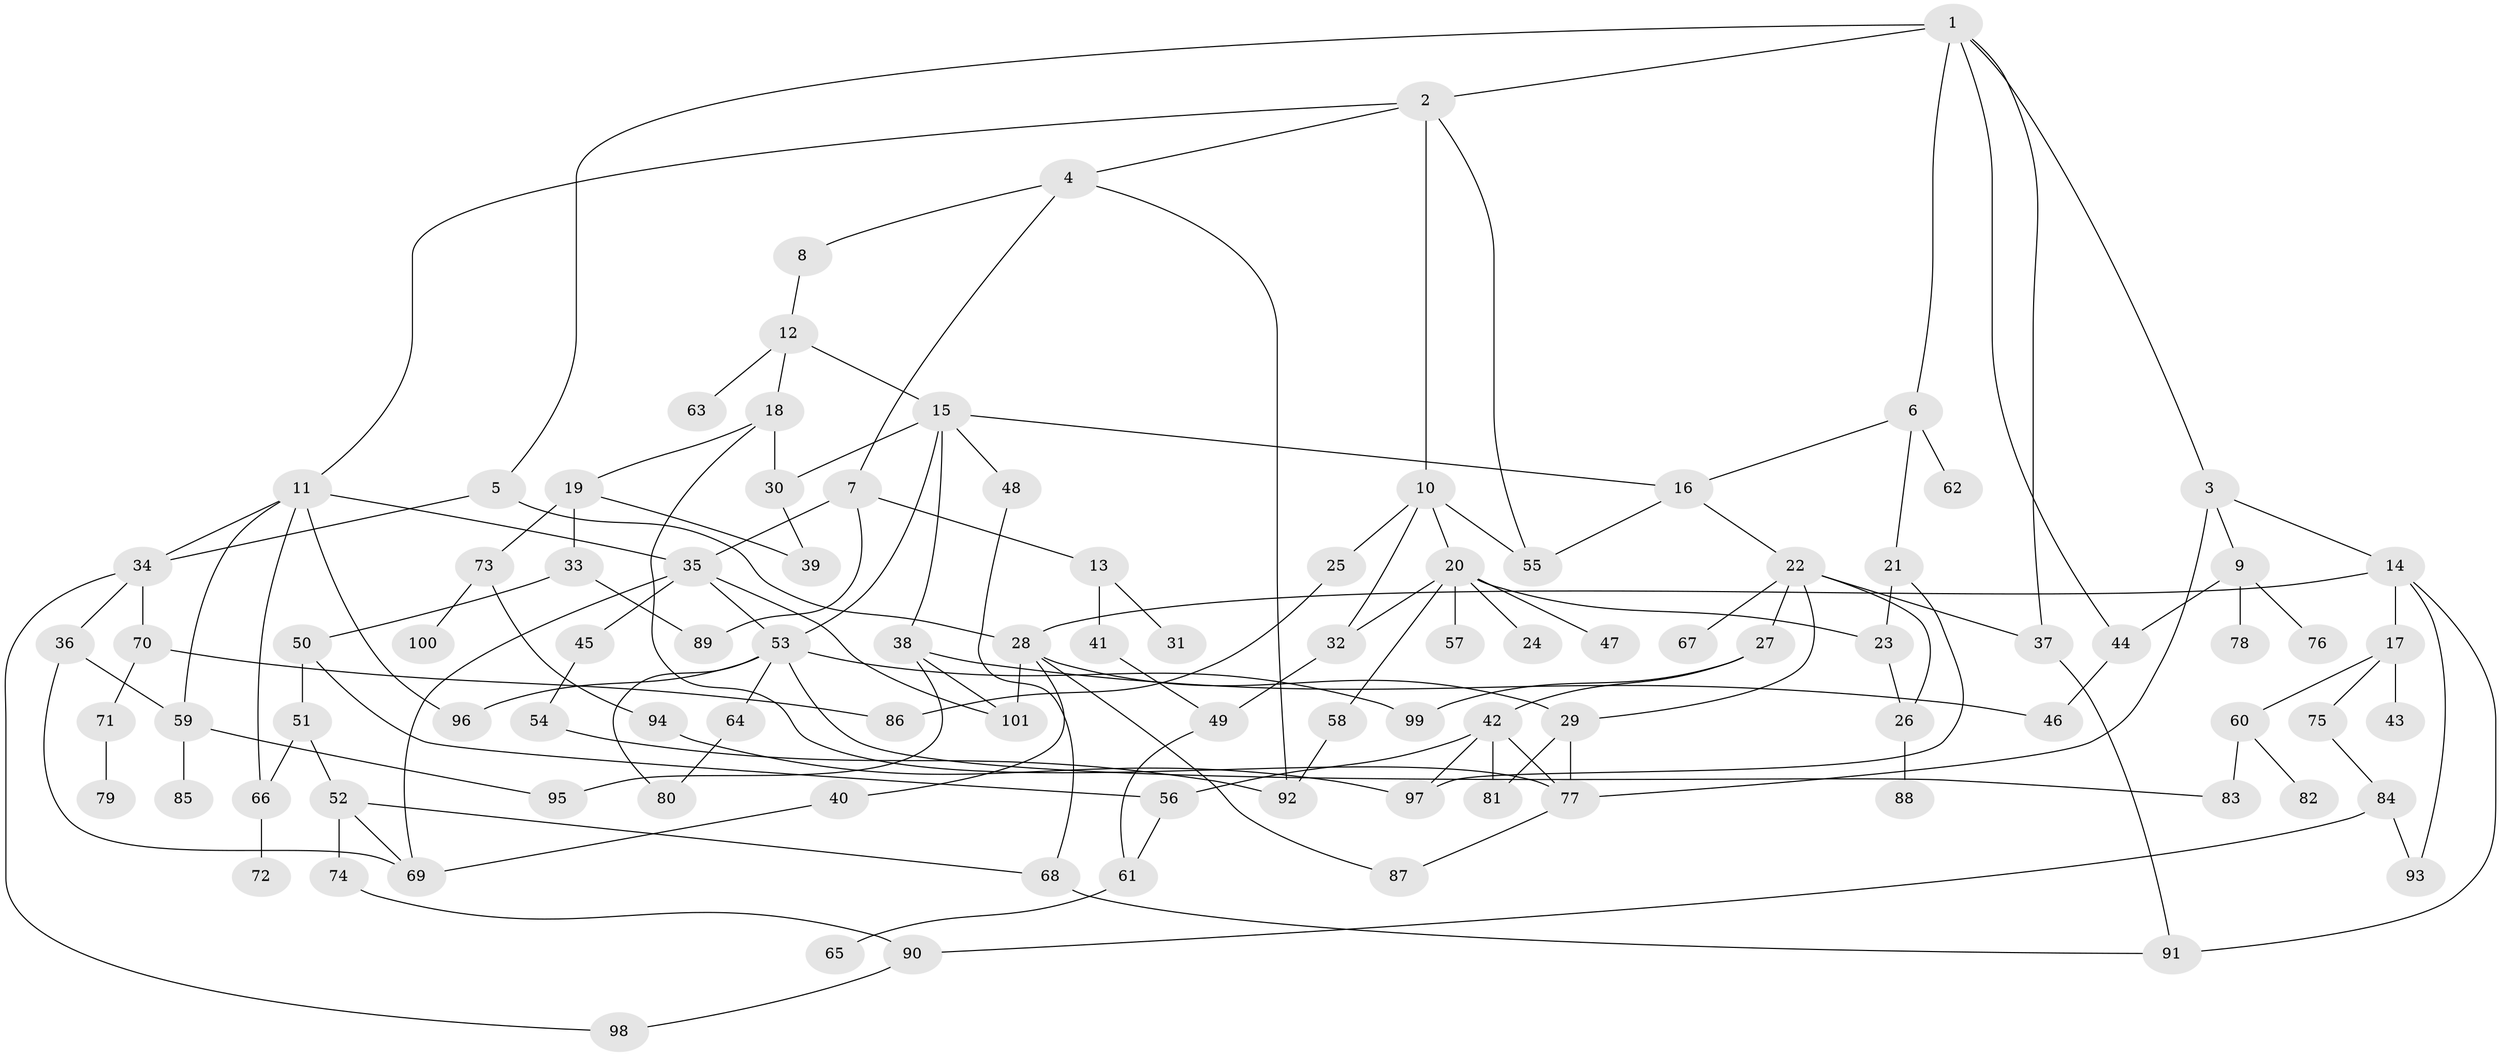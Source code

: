 // coarse degree distribution, {9: 0.015151515151515152, 7: 0.045454545454545456, 4: 0.18181818181818182, 3: 0.25757575757575757, 6: 0.10606060606060606, 5: 0.030303030303030304, 8: 0.015151515151515152, 2: 0.18181818181818182, 1: 0.16666666666666666}
// Generated by graph-tools (version 1.1) at 2025/41/03/06/25 10:41:30]
// undirected, 101 vertices, 148 edges
graph export_dot {
graph [start="1"]
  node [color=gray90,style=filled];
  1;
  2;
  3;
  4;
  5;
  6;
  7;
  8;
  9;
  10;
  11;
  12;
  13;
  14;
  15;
  16;
  17;
  18;
  19;
  20;
  21;
  22;
  23;
  24;
  25;
  26;
  27;
  28;
  29;
  30;
  31;
  32;
  33;
  34;
  35;
  36;
  37;
  38;
  39;
  40;
  41;
  42;
  43;
  44;
  45;
  46;
  47;
  48;
  49;
  50;
  51;
  52;
  53;
  54;
  55;
  56;
  57;
  58;
  59;
  60;
  61;
  62;
  63;
  64;
  65;
  66;
  67;
  68;
  69;
  70;
  71;
  72;
  73;
  74;
  75;
  76;
  77;
  78;
  79;
  80;
  81;
  82;
  83;
  84;
  85;
  86;
  87;
  88;
  89;
  90;
  91;
  92;
  93;
  94;
  95;
  96;
  97;
  98;
  99;
  100;
  101;
  1 -- 2;
  1 -- 3;
  1 -- 5;
  1 -- 6;
  1 -- 37;
  1 -- 44;
  2 -- 4;
  2 -- 10;
  2 -- 11;
  2 -- 55;
  3 -- 9;
  3 -- 14;
  3 -- 77;
  4 -- 7;
  4 -- 8;
  4 -- 92;
  5 -- 34;
  5 -- 28;
  6 -- 16;
  6 -- 21;
  6 -- 62;
  7 -- 13;
  7 -- 35;
  7 -- 89;
  8 -- 12;
  9 -- 76;
  9 -- 78;
  9 -- 44;
  10 -- 20;
  10 -- 25;
  10 -- 55;
  10 -- 32;
  11 -- 59;
  11 -- 66;
  11 -- 96;
  11 -- 35;
  11 -- 34;
  12 -- 15;
  12 -- 18;
  12 -- 63;
  13 -- 31;
  13 -- 41;
  14 -- 17;
  14 -- 28;
  14 -- 93;
  14 -- 91;
  15 -- 30;
  15 -- 38;
  15 -- 48;
  15 -- 53;
  15 -- 16;
  16 -- 22;
  16 -- 55;
  17 -- 43;
  17 -- 60;
  17 -- 75;
  18 -- 19;
  18 -- 30;
  18 -- 77;
  19 -- 33;
  19 -- 39;
  19 -- 73;
  20 -- 23;
  20 -- 24;
  20 -- 32;
  20 -- 47;
  20 -- 57;
  20 -- 58;
  21 -- 97;
  21 -- 23;
  22 -- 26;
  22 -- 27;
  22 -- 67;
  22 -- 29;
  22 -- 37;
  23 -- 26;
  25 -- 86;
  26 -- 88;
  27 -- 42;
  27 -- 99;
  28 -- 29;
  28 -- 40;
  28 -- 101;
  28 -- 87;
  29 -- 81;
  29 -- 77;
  30 -- 39;
  32 -- 49;
  33 -- 50;
  33 -- 89;
  34 -- 36;
  34 -- 70;
  34 -- 98;
  35 -- 45;
  35 -- 53;
  35 -- 69;
  35 -- 101;
  36 -- 59;
  36 -- 69;
  37 -- 91;
  38 -- 101;
  38 -- 46;
  38 -- 95;
  40 -- 69;
  41 -- 49;
  42 -- 97;
  42 -- 81;
  42 -- 56;
  42 -- 77;
  44 -- 46;
  45 -- 54;
  48 -- 68;
  49 -- 61;
  50 -- 51;
  50 -- 56;
  51 -- 52;
  51 -- 66;
  52 -- 74;
  52 -- 69;
  52 -- 68;
  53 -- 64;
  53 -- 80;
  53 -- 83;
  53 -- 96;
  53 -- 99;
  54 -- 92;
  56 -- 61;
  58 -- 92;
  59 -- 85;
  59 -- 95;
  60 -- 82;
  60 -- 83;
  61 -- 65;
  64 -- 80;
  66 -- 72;
  68 -- 91;
  70 -- 71;
  70 -- 86;
  71 -- 79;
  73 -- 94;
  73 -- 100;
  74 -- 90;
  75 -- 84;
  77 -- 87;
  84 -- 93;
  84 -- 90;
  90 -- 98;
  94 -- 97;
}
